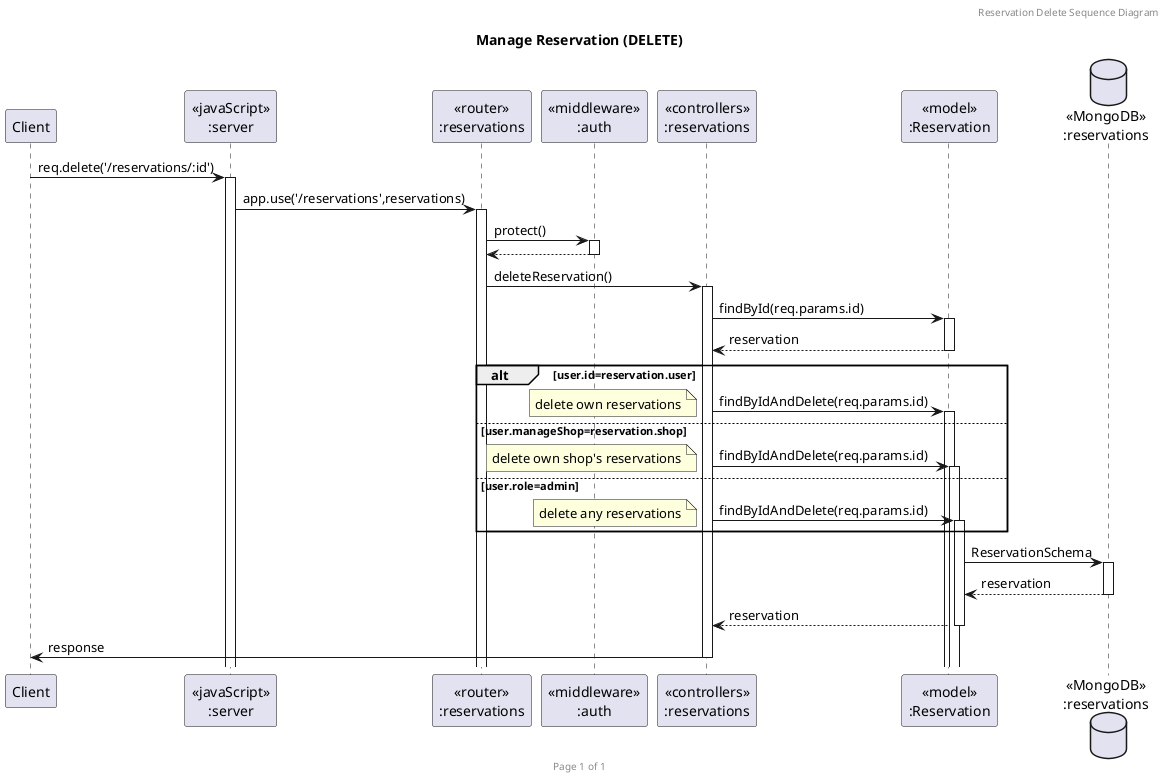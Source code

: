 @startuml Manage Reservation (DELETE)

header Reservation Delete Sequence Diagram
footer Page %page% of %lastpage%
title "Manage Reservation (DELETE)"

participant "Client" as client
participant "<<javaScript>>\n:server" as server
participant "<<router>>\n:reservations" as routerReservations
participant "<<middleware>>\n:auth" as middleware
participant "<<controllers>>\n:reservations" as controllersReservations
participant "<<model>>\n:Reservation" as modelReservation
database "<<MongoDB>>\n:reservations" as ReservationsDatabase

client->server ++:req.delete('/reservations/:id')
server->routerReservations ++:app.use('/reservations',reservations)
routerReservations->middleware ++:protect()
return
routerReservations -> controllersReservations ++:deleteReservation()
controllersReservations->modelReservation ++:findById(req.params.id)
controllersReservations <-- modelReservation --:reservation
alt user.id=reservation.user
    controllersReservations->modelReservation ++:findByIdAndDelete(req.params.id)
    note left
        delete own reservations
    end note
else user.manageShop=reservation.shop
    controllersReservations->modelReservation ++:findByIdAndDelete(req.params.id)
    note left
        delete own shop's reservations
    end note
else user.role=admin
    controllersReservations->modelReservation ++:findByIdAndDelete(req.params.id)
    note left
        delete any reservations
    end note
end
modelReservation ->ReservationsDatabase ++: ReservationSchema
ReservationsDatabase --> modelReservation --: reservation
controllersReservations <-- modelReservation --:reservation
controllersReservations->client --:response

@enduml
